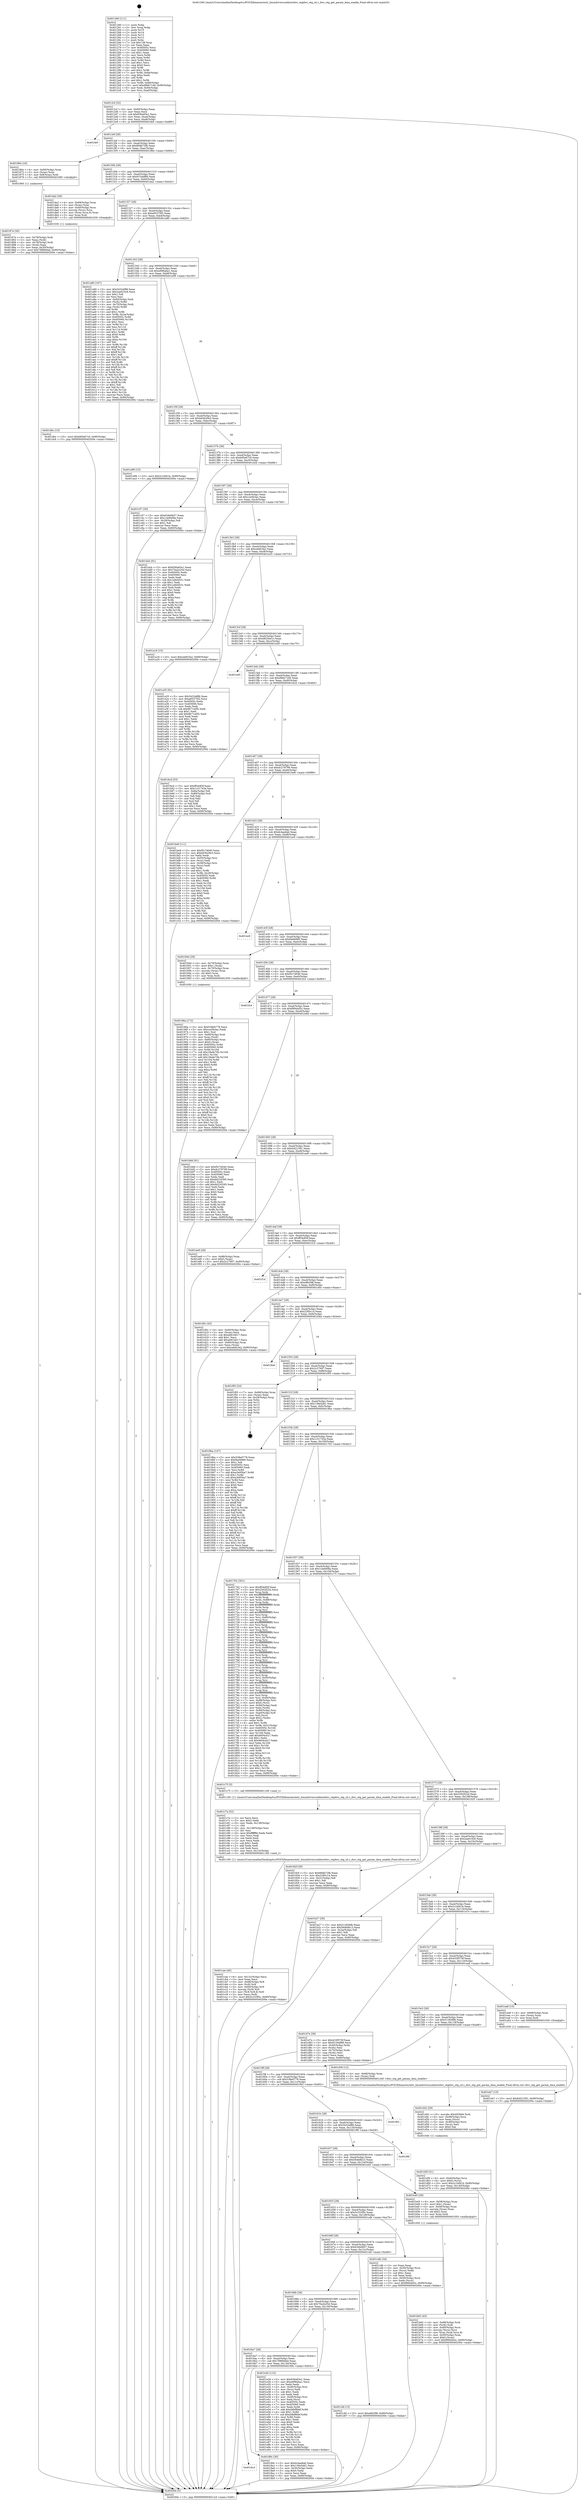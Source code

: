 digraph "0x401260" {
  label = "0x401260 (/mnt/c/Users/mathe/Desktop/tcc/POCII/binaries/extr_linuxdriversusbhostdwc_otgdwc_otg_cil.c_dwc_otg_get_param_dma_enable_Final-ollvm.out::main(0))"
  labelloc = "t"
  node[shape=record]

  Entry [label="",width=0.3,height=0.3,shape=circle,fillcolor=black,style=filled]
  "0x4012cf" [label="{
     0x4012cf [32]\l
     | [instrs]\l
     &nbsp;&nbsp;0x4012cf \<+6\>: mov -0x90(%rbp),%eax\l
     &nbsp;&nbsp;0x4012d5 \<+2\>: mov %eax,%ecx\l
     &nbsp;&nbsp;0x4012d7 \<+6\>: sub $0x836a83e1,%ecx\l
     &nbsp;&nbsp;0x4012dd \<+6\>: mov %eax,-0xa4(%rbp)\l
     &nbsp;&nbsp;0x4012e3 \<+6\>: mov %ecx,-0xa8(%rbp)\l
     &nbsp;&nbsp;0x4012e9 \<+6\>: je 0000000000401fe9 \<main+0xd89\>\l
  }"]
  "0x401fe9" [label="{
     0x401fe9\l
  }", style=dashed]
  "0x4012ef" [label="{
     0x4012ef [28]\l
     | [instrs]\l
     &nbsp;&nbsp;0x4012ef \<+5\>: jmp 00000000004012f4 \<main+0x94\>\l
     &nbsp;&nbsp;0x4012f4 \<+6\>: mov -0xa4(%rbp),%eax\l
     &nbsp;&nbsp;0x4012fa \<+5\>: sub $0x89db72fb,%eax\l
     &nbsp;&nbsp;0x4012ff \<+6\>: mov %eax,-0xac(%rbp)\l
     &nbsp;&nbsp;0x401305 \<+6\>: je 000000000040186e \<main+0x60e\>\l
  }"]
  Exit [label="",width=0.3,height=0.3,shape=circle,fillcolor=black,style=filled,peripheries=2]
  "0x40186e" [label="{
     0x40186e [16]\l
     | [instrs]\l
     &nbsp;&nbsp;0x40186e \<+4\>: mov -0x80(%rbp),%rax\l
     &nbsp;&nbsp;0x401872 \<+3\>: mov (%rax),%rax\l
     &nbsp;&nbsp;0x401875 \<+4\>: mov 0x8(%rax),%rdi\l
     &nbsp;&nbsp;0x401879 \<+5\>: call 0000000000401060 \<atoi@plt\>\l
     | [calls]\l
     &nbsp;&nbsp;0x401060 \{1\} (unknown)\l
  }"]
  "0x40130b" [label="{
     0x40130b [28]\l
     | [instrs]\l
     &nbsp;&nbsp;0x40130b \<+5\>: jmp 0000000000401310 \<main+0xb0\>\l
     &nbsp;&nbsp;0x401310 \<+6\>: mov -0xa4(%rbp),%eax\l
     &nbsp;&nbsp;0x401316 \<+5\>: sub $0x9154df68,%eax\l
     &nbsp;&nbsp;0x40131b \<+6\>: mov %eax,-0xb0(%rbp)\l
     &nbsp;&nbsp;0x401321 \<+6\>: je 0000000000401da2 \<main+0xb42\>\l
  }"]
  "0x401eb7" [label="{
     0x401eb7 [15]\l
     | [instrs]\l
     &nbsp;&nbsp;0x401eb7 \<+10\>: movl $0xfc621591,-0x90(%rbp)\l
     &nbsp;&nbsp;0x401ec1 \<+5\>: jmp 000000000040200e \<main+0xdae\>\l
  }"]
  "0x401da2" [label="{
     0x401da2 [26]\l
     | [instrs]\l
     &nbsp;&nbsp;0x401da2 \<+4\>: mov -0x68(%rbp),%rax\l
     &nbsp;&nbsp;0x401da6 \<+3\>: mov (%rax),%rax\l
     &nbsp;&nbsp;0x401da9 \<+4\>: mov -0x40(%rbp),%rcx\l
     &nbsp;&nbsp;0x401dad \<+3\>: movslq (%rcx),%rcx\l
     &nbsp;&nbsp;0x401db0 \<+4\>: mov (%rax,%rcx,8),%rax\l
     &nbsp;&nbsp;0x401db4 \<+3\>: mov %rax,%rdi\l
     &nbsp;&nbsp;0x401db7 \<+5\>: call 0000000000401030 \<free@plt\>\l
     | [calls]\l
     &nbsp;&nbsp;0x401030 \{1\} (unknown)\l
  }"]
  "0x401327" [label="{
     0x401327 [28]\l
     | [instrs]\l
     &nbsp;&nbsp;0x401327 \<+5\>: jmp 000000000040132c \<main+0xcc\>\l
     &nbsp;&nbsp;0x40132c \<+6\>: mov -0xa4(%rbp),%eax\l
     &nbsp;&nbsp;0x401332 \<+5\>: sub $0xa65375f2,%eax\l
     &nbsp;&nbsp;0x401337 \<+6\>: mov %eax,-0xb4(%rbp)\l
     &nbsp;&nbsp;0x40133d \<+6\>: je 0000000000401a80 \<main+0x820\>\l
  }"]
  "0x401dbc" [label="{
     0x401dbc [15]\l
     | [instrs]\l
     &nbsp;&nbsp;0x401dbc \<+10\>: movl $0xb95e67c0,-0x90(%rbp)\l
     &nbsp;&nbsp;0x401dc6 \<+5\>: jmp 000000000040200e \<main+0xdae\>\l
  }"]
  "0x401a80" [label="{
     0x401a80 [167]\l
     | [instrs]\l
     &nbsp;&nbsp;0x401a80 \<+5\>: mov $0x5432ef88,%eax\l
     &nbsp;&nbsp;0x401a85 \<+5\>: mov $0x2ae610c6,%ecx\l
     &nbsp;&nbsp;0x401a8a \<+2\>: mov $0x1,%dl\l
     &nbsp;&nbsp;0x401a8c \<+2\>: xor %esi,%esi\l
     &nbsp;&nbsp;0x401a8e \<+4\>: mov -0x60(%rbp),%rdi\l
     &nbsp;&nbsp;0x401a92 \<+3\>: mov (%rdi),%r8d\l
     &nbsp;&nbsp;0x401a95 \<+4\>: mov -0x70(%rbp),%rdi\l
     &nbsp;&nbsp;0x401a99 \<+3\>: cmp (%rdi),%r8d\l
     &nbsp;&nbsp;0x401a9c \<+4\>: setl %r9b\l
     &nbsp;&nbsp;0x401aa0 \<+4\>: and $0x1,%r9b\l
     &nbsp;&nbsp;0x401aa4 \<+4\>: mov %r9b,-0x2a(%rbp)\l
     &nbsp;&nbsp;0x401aa8 \<+8\>: mov 0x40505c,%r8d\l
     &nbsp;&nbsp;0x401ab0 \<+8\>: mov 0x405060,%r10d\l
     &nbsp;&nbsp;0x401ab8 \<+3\>: sub $0x1,%esi\l
     &nbsp;&nbsp;0x401abb \<+3\>: mov %r8d,%r11d\l
     &nbsp;&nbsp;0x401abe \<+3\>: add %esi,%r11d\l
     &nbsp;&nbsp;0x401ac1 \<+4\>: imul %r11d,%r8d\l
     &nbsp;&nbsp;0x401ac5 \<+4\>: and $0x1,%r8d\l
     &nbsp;&nbsp;0x401ac9 \<+4\>: cmp $0x0,%r8d\l
     &nbsp;&nbsp;0x401acd \<+4\>: sete %r9b\l
     &nbsp;&nbsp;0x401ad1 \<+4\>: cmp $0xa,%r10d\l
     &nbsp;&nbsp;0x401ad5 \<+3\>: setl %bl\l
     &nbsp;&nbsp;0x401ad8 \<+3\>: mov %r9b,%r14b\l
     &nbsp;&nbsp;0x401adb \<+4\>: xor $0xff,%r14b\l
     &nbsp;&nbsp;0x401adf \<+3\>: mov %bl,%r15b\l
     &nbsp;&nbsp;0x401ae2 \<+4\>: xor $0xff,%r15b\l
     &nbsp;&nbsp;0x401ae6 \<+3\>: xor $0x1,%dl\l
     &nbsp;&nbsp;0x401ae9 \<+3\>: mov %r14b,%r12b\l
     &nbsp;&nbsp;0x401aec \<+4\>: and $0xff,%r12b\l
     &nbsp;&nbsp;0x401af0 \<+3\>: and %dl,%r9b\l
     &nbsp;&nbsp;0x401af3 \<+3\>: mov %r15b,%r13b\l
     &nbsp;&nbsp;0x401af6 \<+4\>: and $0xff,%r13b\l
     &nbsp;&nbsp;0x401afa \<+2\>: and %dl,%bl\l
     &nbsp;&nbsp;0x401afc \<+3\>: or %r9b,%r12b\l
     &nbsp;&nbsp;0x401aff \<+3\>: or %bl,%r13b\l
     &nbsp;&nbsp;0x401b02 \<+3\>: xor %r13b,%r12b\l
     &nbsp;&nbsp;0x401b05 \<+3\>: or %r15b,%r14b\l
     &nbsp;&nbsp;0x401b08 \<+4\>: xor $0xff,%r14b\l
     &nbsp;&nbsp;0x401b0c \<+3\>: or $0x1,%dl\l
     &nbsp;&nbsp;0x401b0f \<+3\>: and %dl,%r14b\l
     &nbsp;&nbsp;0x401b12 \<+3\>: or %r14b,%r12b\l
     &nbsp;&nbsp;0x401b15 \<+4\>: test $0x1,%r12b\l
     &nbsp;&nbsp;0x401b19 \<+3\>: cmovne %ecx,%eax\l
     &nbsp;&nbsp;0x401b1c \<+6\>: mov %eax,-0x90(%rbp)\l
     &nbsp;&nbsp;0x401b22 \<+5\>: jmp 000000000040200e \<main+0xdae\>\l
  }"]
  "0x401343" [label="{
     0x401343 [28]\l
     | [instrs]\l
     &nbsp;&nbsp;0x401343 \<+5\>: jmp 0000000000401348 \<main+0xe8\>\l
     &nbsp;&nbsp;0x401348 \<+6\>: mov -0xa4(%rbp),%eax\l
     &nbsp;&nbsp;0x40134e \<+5\>: sub $0xa996aba1,%eax\l
     &nbsp;&nbsp;0x401353 \<+6\>: mov %eax,-0xb8(%rbp)\l
     &nbsp;&nbsp;0x401359 \<+6\>: je 0000000000401e99 \<main+0xc39\>\l
  }"]
  "0x401d5f" [label="{
     0x401d5f [31]\l
     | [instrs]\l
     &nbsp;&nbsp;0x401d5f \<+4\>: mov -0x40(%rbp),%rcx\l
     &nbsp;&nbsp;0x401d63 \<+6\>: movl $0x0,(%rcx)\l
     &nbsp;&nbsp;0x401d69 \<+10\>: movl $0x2c1bf41b,-0x90(%rbp)\l
     &nbsp;&nbsp;0x401d73 \<+6\>: mov %eax,-0x140(%rbp)\l
     &nbsp;&nbsp;0x401d79 \<+5\>: jmp 000000000040200e \<main+0xdae\>\l
  }"]
  "0x401e99" [label="{
     0x401e99 [15]\l
     | [instrs]\l
     &nbsp;&nbsp;0x401e99 \<+10\>: movl $0x2c1bf41b,-0x90(%rbp)\l
     &nbsp;&nbsp;0x401ea3 \<+5\>: jmp 000000000040200e \<main+0xdae\>\l
  }"]
  "0x40135f" [label="{
     0x40135f [28]\l
     | [instrs]\l
     &nbsp;&nbsp;0x40135f \<+5\>: jmp 0000000000401364 \<main+0x104\>\l
     &nbsp;&nbsp;0x401364 \<+6\>: mov -0xa4(%rbp),%eax\l
     &nbsp;&nbsp;0x40136a \<+5\>: sub $0xb63b29e3,%eax\l
     &nbsp;&nbsp;0x40136f \<+6\>: mov %eax,-0xbc(%rbp)\l
     &nbsp;&nbsp;0x401375 \<+6\>: je 0000000000401c57 \<main+0x9f7\>\l
  }"]
  "0x401d42" [label="{
     0x401d42 [29]\l
     | [instrs]\l
     &nbsp;&nbsp;0x401d42 \<+10\>: movabs $0x4030b6,%rdi\l
     &nbsp;&nbsp;0x401d4c \<+4\>: mov -0x48(%rbp),%rcx\l
     &nbsp;&nbsp;0x401d50 \<+2\>: mov %eax,(%rcx)\l
     &nbsp;&nbsp;0x401d52 \<+4\>: mov -0x48(%rbp),%rcx\l
     &nbsp;&nbsp;0x401d56 \<+2\>: mov (%rcx),%esi\l
     &nbsp;&nbsp;0x401d58 \<+2\>: mov $0x0,%al\l
     &nbsp;&nbsp;0x401d5a \<+5\>: call 0000000000401040 \<printf@plt\>\l
     | [calls]\l
     &nbsp;&nbsp;0x401040 \{1\} (unknown)\l
  }"]
  "0x401c57" [label="{
     0x401c57 [30]\l
     | [instrs]\l
     &nbsp;&nbsp;0x401c57 \<+5\>: mov $0x634b0b57,%eax\l
     &nbsp;&nbsp;0x401c5c \<+5\>: mov $0x1cb9408a,%ecx\l
     &nbsp;&nbsp;0x401c61 \<+3\>: mov -0x29(%rbp),%dl\l
     &nbsp;&nbsp;0x401c64 \<+3\>: test $0x1,%dl\l
     &nbsp;&nbsp;0x401c67 \<+3\>: cmovne %ecx,%eax\l
     &nbsp;&nbsp;0x401c6a \<+6\>: mov %eax,-0x90(%rbp)\l
     &nbsp;&nbsp;0x401c70 \<+5\>: jmp 000000000040200e \<main+0xdae\>\l
  }"]
  "0x40137b" [label="{
     0x40137b [28]\l
     | [instrs]\l
     &nbsp;&nbsp;0x40137b \<+5\>: jmp 0000000000401380 \<main+0x120\>\l
     &nbsp;&nbsp;0x401380 \<+6\>: mov -0xa4(%rbp),%eax\l
     &nbsp;&nbsp;0x401386 \<+5\>: sub $0xb95e67c0,%eax\l
     &nbsp;&nbsp;0x40138b \<+6\>: mov %eax,-0xc0(%rbp)\l
     &nbsp;&nbsp;0x401391 \<+6\>: je 0000000000401dcb \<main+0xb6b\>\l
  }"]
  "0x401cae" [label="{
     0x401cae [45]\l
     | [instrs]\l
     &nbsp;&nbsp;0x401cae \<+6\>: mov -0x13c(%rbp),%ecx\l
     &nbsp;&nbsp;0x401cb4 \<+3\>: imul %eax,%ecx\l
     &nbsp;&nbsp;0x401cb7 \<+4\>: mov -0x68(%rbp),%r8\l
     &nbsp;&nbsp;0x401cbb \<+3\>: mov (%r8),%r8\l
     &nbsp;&nbsp;0x401cbe \<+4\>: mov -0x60(%rbp),%r9\l
     &nbsp;&nbsp;0x401cc2 \<+3\>: movslq (%r9),%r9\l
     &nbsp;&nbsp;0x401cc5 \<+4\>: mov (%r8,%r9,8),%r8\l
     &nbsp;&nbsp;0x401cc9 \<+3\>: mov %ecx,(%r8)\l
     &nbsp;&nbsp;0x401ccc \<+10\>: movl $0x5c333f5c,-0x90(%rbp)\l
     &nbsp;&nbsp;0x401cd6 \<+5\>: jmp 000000000040200e \<main+0xdae\>\l
  }"]
  "0x401dcb" [label="{
     0x401dcb [91]\l
     | [instrs]\l
     &nbsp;&nbsp;0x401dcb \<+5\>: mov $0x836a83e1,%eax\l
     &nbsp;&nbsp;0x401dd0 \<+5\>: mov $0x70a2e25d,%ecx\l
     &nbsp;&nbsp;0x401dd5 \<+7\>: mov 0x40505c,%edx\l
     &nbsp;&nbsp;0x401ddc \<+7\>: mov 0x405060,%esi\l
     &nbsp;&nbsp;0x401de3 \<+2\>: mov %edx,%edi\l
     &nbsp;&nbsp;0x401de5 \<+6\>: sub $0x1a6d4531,%edi\l
     &nbsp;&nbsp;0x401deb \<+3\>: sub $0x1,%edi\l
     &nbsp;&nbsp;0x401dee \<+6\>: add $0x1a6d4531,%edi\l
     &nbsp;&nbsp;0x401df4 \<+3\>: imul %edi,%edx\l
     &nbsp;&nbsp;0x401df7 \<+3\>: and $0x1,%edx\l
     &nbsp;&nbsp;0x401dfa \<+3\>: cmp $0x0,%edx\l
     &nbsp;&nbsp;0x401dfd \<+4\>: sete %r8b\l
     &nbsp;&nbsp;0x401e01 \<+3\>: cmp $0xa,%esi\l
     &nbsp;&nbsp;0x401e04 \<+4\>: setl %r9b\l
     &nbsp;&nbsp;0x401e08 \<+3\>: mov %r8b,%r10b\l
     &nbsp;&nbsp;0x401e0b \<+3\>: and %r9b,%r10b\l
     &nbsp;&nbsp;0x401e0e \<+3\>: xor %r9b,%r8b\l
     &nbsp;&nbsp;0x401e11 \<+3\>: or %r8b,%r10b\l
     &nbsp;&nbsp;0x401e14 \<+4\>: test $0x1,%r10b\l
     &nbsp;&nbsp;0x401e18 \<+3\>: cmovne %ecx,%eax\l
     &nbsp;&nbsp;0x401e1b \<+6\>: mov %eax,-0x90(%rbp)\l
     &nbsp;&nbsp;0x401e21 \<+5\>: jmp 000000000040200e \<main+0xdae\>\l
  }"]
  "0x401397" [label="{
     0x401397 [28]\l
     | [instrs]\l
     &nbsp;&nbsp;0x401397 \<+5\>: jmp 000000000040139c \<main+0x13c\>\l
     &nbsp;&nbsp;0x40139c \<+6\>: mov -0xa4(%rbp),%eax\l
     &nbsp;&nbsp;0x4013a2 \<+5\>: sub $0xcce5b3ac,%eax\l
     &nbsp;&nbsp;0x4013a7 \<+6\>: mov %eax,-0xc4(%rbp)\l
     &nbsp;&nbsp;0x4013ad \<+6\>: je 0000000000401a16 \<main+0x7b6\>\l
  }"]
  "0x401c7a" [label="{
     0x401c7a [52]\l
     | [instrs]\l
     &nbsp;&nbsp;0x401c7a \<+2\>: xor %ecx,%ecx\l
     &nbsp;&nbsp;0x401c7c \<+5\>: mov $0x2,%edx\l
     &nbsp;&nbsp;0x401c81 \<+6\>: mov %edx,-0x138(%rbp)\l
     &nbsp;&nbsp;0x401c87 \<+1\>: cltd\l
     &nbsp;&nbsp;0x401c88 \<+6\>: mov -0x138(%rbp),%esi\l
     &nbsp;&nbsp;0x401c8e \<+2\>: idiv %esi\l
     &nbsp;&nbsp;0x401c90 \<+6\>: imul $0xfffffffe,%edx,%edx\l
     &nbsp;&nbsp;0x401c96 \<+2\>: mov %ecx,%edi\l
     &nbsp;&nbsp;0x401c98 \<+2\>: sub %edx,%edi\l
     &nbsp;&nbsp;0x401c9a \<+2\>: mov %ecx,%edx\l
     &nbsp;&nbsp;0x401c9c \<+3\>: sub $0x1,%edx\l
     &nbsp;&nbsp;0x401c9f \<+2\>: add %edx,%edi\l
     &nbsp;&nbsp;0x401ca1 \<+2\>: sub %edi,%ecx\l
     &nbsp;&nbsp;0x401ca3 \<+6\>: mov %ecx,-0x13c(%rbp)\l
     &nbsp;&nbsp;0x401ca9 \<+5\>: call 0000000000401160 \<next_i\>\l
     | [calls]\l
     &nbsp;&nbsp;0x401160 \{1\} (/mnt/c/Users/mathe/Desktop/tcc/POCII/binaries/extr_linuxdriversusbhostdwc_otgdwc_otg_cil.c_dwc_otg_get_param_dma_enable_Final-ollvm.out::next_i)\l
  }"]
  "0x401a16" [label="{
     0x401a16 [15]\l
     | [instrs]\l
     &nbsp;&nbsp;0x401a16 \<+10\>: movl $0xceb81fa2,-0x90(%rbp)\l
     &nbsp;&nbsp;0x401a20 \<+5\>: jmp 000000000040200e \<main+0xdae\>\l
  }"]
  "0x4013b3" [label="{
     0x4013b3 [28]\l
     | [instrs]\l
     &nbsp;&nbsp;0x4013b3 \<+5\>: jmp 00000000004013b8 \<main+0x158\>\l
     &nbsp;&nbsp;0x4013b8 \<+6\>: mov -0xa4(%rbp),%eax\l
     &nbsp;&nbsp;0x4013be \<+5\>: sub $0xceb81fa2,%eax\l
     &nbsp;&nbsp;0x4013c3 \<+6\>: mov %eax,-0xc8(%rbp)\l
     &nbsp;&nbsp;0x4013c9 \<+6\>: je 0000000000401a25 \<main+0x7c5\>\l
  }"]
  "0x401b62" [label="{
     0x401b62 [43]\l
     | [instrs]\l
     &nbsp;&nbsp;0x401b62 \<+4\>: mov -0x68(%rbp),%rdi\l
     &nbsp;&nbsp;0x401b66 \<+3\>: mov (%rdi),%rdi\l
     &nbsp;&nbsp;0x401b69 \<+4\>: mov -0x60(%rbp),%rcx\l
     &nbsp;&nbsp;0x401b6d \<+3\>: movslq (%rcx),%rcx\l
     &nbsp;&nbsp;0x401b70 \<+4\>: mov %rax,(%rdi,%rcx,8)\l
     &nbsp;&nbsp;0x401b74 \<+4\>: mov -0x50(%rbp),%rax\l
     &nbsp;&nbsp;0x401b78 \<+6\>: movl $0x0,(%rax)\l
     &nbsp;&nbsp;0x401b7e \<+10\>: movl $0xf9944d3c,-0x90(%rbp)\l
     &nbsp;&nbsp;0x401b88 \<+5\>: jmp 000000000040200e \<main+0xdae\>\l
  }"]
  "0x401a25" [label="{
     0x401a25 [91]\l
     | [instrs]\l
     &nbsp;&nbsp;0x401a25 \<+5\>: mov $0x5432ef88,%eax\l
     &nbsp;&nbsp;0x401a2a \<+5\>: mov $0xa65375f2,%ecx\l
     &nbsp;&nbsp;0x401a2f \<+7\>: mov 0x40505c,%edx\l
     &nbsp;&nbsp;0x401a36 \<+7\>: mov 0x405060,%esi\l
     &nbsp;&nbsp;0x401a3d \<+2\>: mov %edx,%edi\l
     &nbsp;&nbsp;0x401a3f \<+6\>: sub $0x8b71e0f2,%edi\l
     &nbsp;&nbsp;0x401a45 \<+3\>: sub $0x1,%edi\l
     &nbsp;&nbsp;0x401a48 \<+6\>: add $0x8b71e0f2,%edi\l
     &nbsp;&nbsp;0x401a4e \<+3\>: imul %edi,%edx\l
     &nbsp;&nbsp;0x401a51 \<+3\>: and $0x1,%edx\l
     &nbsp;&nbsp;0x401a54 \<+3\>: cmp $0x0,%edx\l
     &nbsp;&nbsp;0x401a57 \<+4\>: sete %r8b\l
     &nbsp;&nbsp;0x401a5b \<+3\>: cmp $0xa,%esi\l
     &nbsp;&nbsp;0x401a5e \<+4\>: setl %r9b\l
     &nbsp;&nbsp;0x401a62 \<+3\>: mov %r8b,%r10b\l
     &nbsp;&nbsp;0x401a65 \<+3\>: and %r9b,%r10b\l
     &nbsp;&nbsp;0x401a68 \<+3\>: xor %r9b,%r8b\l
     &nbsp;&nbsp;0x401a6b \<+3\>: or %r8b,%r10b\l
     &nbsp;&nbsp;0x401a6e \<+4\>: test $0x1,%r10b\l
     &nbsp;&nbsp;0x401a72 \<+3\>: cmovne %ecx,%eax\l
     &nbsp;&nbsp;0x401a75 \<+6\>: mov %eax,-0x90(%rbp)\l
     &nbsp;&nbsp;0x401a7b \<+5\>: jmp 000000000040200e \<main+0xdae\>\l
  }"]
  "0x4013cf" [label="{
     0x4013cf [28]\l
     | [instrs]\l
     &nbsp;&nbsp;0x4013cf \<+5\>: jmp 00000000004013d4 \<main+0x174\>\l
     &nbsp;&nbsp;0x4013d4 \<+6\>: mov -0xa4(%rbp),%eax\l
     &nbsp;&nbsp;0x4013da \<+5\>: sub $0xd825be1c,%eax\l
     &nbsp;&nbsp;0x4013df \<+6\>: mov %eax,-0xcc(%rbp)\l
     &nbsp;&nbsp;0x4013e5 \<+6\>: je 0000000000401ed5 \<main+0xc75\>\l
  }"]
  "0x40196a" [label="{
     0x40196a [172]\l
     | [instrs]\l
     &nbsp;&nbsp;0x40196a \<+5\>: mov $0x538e0778,%ecx\l
     &nbsp;&nbsp;0x40196f \<+5\>: mov $0xcce5b3ac,%edx\l
     &nbsp;&nbsp;0x401974 \<+3\>: mov $0x1,%sil\l
     &nbsp;&nbsp;0x401977 \<+4\>: mov -0x68(%rbp),%rdi\l
     &nbsp;&nbsp;0x40197b \<+3\>: mov %rax,(%rdi)\l
     &nbsp;&nbsp;0x40197e \<+4\>: mov -0x60(%rbp),%rax\l
     &nbsp;&nbsp;0x401982 \<+6\>: movl $0x0,(%rax)\l
     &nbsp;&nbsp;0x401988 \<+8\>: mov 0x40505c,%r8d\l
     &nbsp;&nbsp;0x401990 \<+8\>: mov 0x405060,%r9d\l
     &nbsp;&nbsp;0x401998 \<+3\>: mov %r8d,%r10d\l
     &nbsp;&nbsp;0x40199b \<+7\>: sub $0x19ede70b,%r10d\l
     &nbsp;&nbsp;0x4019a2 \<+4\>: sub $0x1,%r10d\l
     &nbsp;&nbsp;0x4019a6 \<+7\>: add $0x19ede70b,%r10d\l
     &nbsp;&nbsp;0x4019ad \<+4\>: imul %r10d,%r8d\l
     &nbsp;&nbsp;0x4019b1 \<+4\>: and $0x1,%r8d\l
     &nbsp;&nbsp;0x4019b5 \<+4\>: cmp $0x0,%r8d\l
     &nbsp;&nbsp;0x4019b9 \<+4\>: sete %r11b\l
     &nbsp;&nbsp;0x4019bd \<+4\>: cmp $0xa,%r9d\l
     &nbsp;&nbsp;0x4019c1 \<+3\>: setl %bl\l
     &nbsp;&nbsp;0x4019c4 \<+3\>: mov %r11b,%r14b\l
     &nbsp;&nbsp;0x4019c7 \<+4\>: xor $0xff,%r14b\l
     &nbsp;&nbsp;0x4019cb \<+3\>: mov %bl,%r15b\l
     &nbsp;&nbsp;0x4019ce \<+4\>: xor $0xff,%r15b\l
     &nbsp;&nbsp;0x4019d2 \<+4\>: xor $0x0,%sil\l
     &nbsp;&nbsp;0x4019d6 \<+3\>: mov %r14b,%r12b\l
     &nbsp;&nbsp;0x4019d9 \<+4\>: and $0x0,%r12b\l
     &nbsp;&nbsp;0x4019dd \<+3\>: and %sil,%r11b\l
     &nbsp;&nbsp;0x4019e0 \<+3\>: mov %r15b,%r13b\l
     &nbsp;&nbsp;0x4019e3 \<+4\>: and $0x0,%r13b\l
     &nbsp;&nbsp;0x4019e7 \<+3\>: and %sil,%bl\l
     &nbsp;&nbsp;0x4019ea \<+3\>: or %r11b,%r12b\l
     &nbsp;&nbsp;0x4019ed \<+3\>: or %bl,%r13b\l
     &nbsp;&nbsp;0x4019f0 \<+3\>: xor %r13b,%r12b\l
     &nbsp;&nbsp;0x4019f3 \<+3\>: or %r15b,%r14b\l
     &nbsp;&nbsp;0x4019f6 \<+4\>: xor $0xff,%r14b\l
     &nbsp;&nbsp;0x4019fa \<+4\>: or $0x0,%sil\l
     &nbsp;&nbsp;0x4019fe \<+3\>: and %sil,%r14b\l
     &nbsp;&nbsp;0x401a01 \<+3\>: or %r14b,%r12b\l
     &nbsp;&nbsp;0x401a04 \<+4\>: test $0x1,%r12b\l
     &nbsp;&nbsp;0x401a08 \<+3\>: cmovne %edx,%ecx\l
     &nbsp;&nbsp;0x401a0b \<+6\>: mov %ecx,-0x90(%rbp)\l
     &nbsp;&nbsp;0x401a11 \<+5\>: jmp 000000000040200e \<main+0xdae\>\l
  }"]
  "0x401ed5" [label="{
     0x401ed5\l
  }", style=dashed]
  "0x4013eb" [label="{
     0x4013eb [28]\l
     | [instrs]\l
     &nbsp;&nbsp;0x4013eb \<+5\>: jmp 00000000004013f0 \<main+0x190\>\l
     &nbsp;&nbsp;0x4013f0 \<+6\>: mov -0xa4(%rbp),%eax\l
     &nbsp;&nbsp;0x4013f6 \<+5\>: sub $0xd9bb71d0,%eax\l
     &nbsp;&nbsp;0x4013fb \<+6\>: mov %eax,-0xd0(%rbp)\l
     &nbsp;&nbsp;0x401401 \<+6\>: je 00000000004016cd \<main+0x46d\>\l
  }"]
  "0x4016c3" [label="{
     0x4016c3\l
  }", style=dashed]
  "0x4016cd" [label="{
     0x4016cd [53]\l
     | [instrs]\l
     &nbsp;&nbsp;0x4016cd \<+5\>: mov $0xff34df3f,%eax\l
     &nbsp;&nbsp;0x4016d2 \<+5\>: mov $0x1c31743a,%ecx\l
     &nbsp;&nbsp;0x4016d7 \<+6\>: mov -0x8a(%rbp),%dl\l
     &nbsp;&nbsp;0x4016dd \<+7\>: mov -0x89(%rbp),%sil\l
     &nbsp;&nbsp;0x4016e4 \<+3\>: mov %dl,%dil\l
     &nbsp;&nbsp;0x4016e7 \<+3\>: and %sil,%dil\l
     &nbsp;&nbsp;0x4016ea \<+3\>: xor %sil,%dl\l
     &nbsp;&nbsp;0x4016ed \<+3\>: or %dl,%dil\l
     &nbsp;&nbsp;0x4016f0 \<+4\>: test $0x1,%dil\l
     &nbsp;&nbsp;0x4016f4 \<+3\>: cmovne %ecx,%eax\l
     &nbsp;&nbsp;0x4016f7 \<+6\>: mov %eax,-0x90(%rbp)\l
     &nbsp;&nbsp;0x4016fd \<+5\>: jmp 000000000040200e \<main+0xdae\>\l
  }"]
  "0x401407" [label="{
     0x401407 [28]\l
     | [instrs]\l
     &nbsp;&nbsp;0x401407 \<+5\>: jmp 000000000040140c \<main+0x1ac\>\l
     &nbsp;&nbsp;0x40140c \<+6\>: mov -0xa4(%rbp),%eax\l
     &nbsp;&nbsp;0x401412 \<+5\>: sub $0xdc278799,%eax\l
     &nbsp;&nbsp;0x401417 \<+6\>: mov %eax,-0xd4(%rbp)\l
     &nbsp;&nbsp;0x40141d \<+6\>: je 0000000000401be8 \<main+0x988\>\l
  }"]
  "0x40200e" [label="{
     0x40200e [5]\l
     | [instrs]\l
     &nbsp;&nbsp;0x40200e \<+5\>: jmp 00000000004012cf \<main+0x6f\>\l
  }"]
  "0x401260" [label="{
     0x401260 [111]\l
     | [instrs]\l
     &nbsp;&nbsp;0x401260 \<+1\>: push %rbp\l
     &nbsp;&nbsp;0x401261 \<+3\>: mov %rsp,%rbp\l
     &nbsp;&nbsp;0x401264 \<+2\>: push %r15\l
     &nbsp;&nbsp;0x401266 \<+2\>: push %r14\l
     &nbsp;&nbsp;0x401268 \<+2\>: push %r13\l
     &nbsp;&nbsp;0x40126a \<+2\>: push %r12\l
     &nbsp;&nbsp;0x40126c \<+1\>: push %rbx\l
     &nbsp;&nbsp;0x40126d \<+7\>: sub $0x138,%rsp\l
     &nbsp;&nbsp;0x401274 \<+2\>: xor %eax,%eax\l
     &nbsp;&nbsp;0x401276 \<+7\>: mov 0x40505c,%ecx\l
     &nbsp;&nbsp;0x40127d \<+7\>: mov 0x405060,%edx\l
     &nbsp;&nbsp;0x401284 \<+3\>: sub $0x1,%eax\l
     &nbsp;&nbsp;0x401287 \<+3\>: mov %ecx,%r8d\l
     &nbsp;&nbsp;0x40128a \<+3\>: add %eax,%r8d\l
     &nbsp;&nbsp;0x40128d \<+4\>: imul %r8d,%ecx\l
     &nbsp;&nbsp;0x401291 \<+3\>: and $0x1,%ecx\l
     &nbsp;&nbsp;0x401294 \<+3\>: cmp $0x0,%ecx\l
     &nbsp;&nbsp;0x401297 \<+4\>: sete %r9b\l
     &nbsp;&nbsp;0x40129b \<+4\>: and $0x1,%r9b\l
     &nbsp;&nbsp;0x40129f \<+7\>: mov %r9b,-0x8a(%rbp)\l
     &nbsp;&nbsp;0x4012a6 \<+3\>: cmp $0xa,%edx\l
     &nbsp;&nbsp;0x4012a9 \<+4\>: setl %r9b\l
     &nbsp;&nbsp;0x4012ad \<+4\>: and $0x1,%r9b\l
     &nbsp;&nbsp;0x4012b1 \<+7\>: mov %r9b,-0x89(%rbp)\l
     &nbsp;&nbsp;0x4012b8 \<+10\>: movl $0xd9bb71d0,-0x90(%rbp)\l
     &nbsp;&nbsp;0x4012c2 \<+6\>: mov %edi,-0x94(%rbp)\l
     &nbsp;&nbsp;0x4012c8 \<+7\>: mov %rsi,-0xa0(%rbp)\l
  }"]
  "0x40189c" [label="{
     0x40189c [30]\l
     | [instrs]\l
     &nbsp;&nbsp;0x40189c \<+5\>: mov $0xdc4aa6ab,%eax\l
     &nbsp;&nbsp;0x4018a1 \<+5\>: mov $0x139a5dd1,%ecx\l
     &nbsp;&nbsp;0x4018a6 \<+3\>: mov -0x30(%rbp),%edx\l
     &nbsp;&nbsp;0x4018a9 \<+3\>: cmp $0x0,%edx\l
     &nbsp;&nbsp;0x4018ac \<+3\>: cmove %ecx,%eax\l
     &nbsp;&nbsp;0x4018af \<+6\>: mov %eax,-0x90(%rbp)\l
     &nbsp;&nbsp;0x4018b5 \<+5\>: jmp 000000000040200e \<main+0xdae\>\l
  }"]
  "0x401be8" [label="{
     0x401be8 [111]\l
     | [instrs]\l
     &nbsp;&nbsp;0x401be8 \<+5\>: mov $0xf5c7d040,%eax\l
     &nbsp;&nbsp;0x401bed \<+5\>: mov $0xb63b29e3,%ecx\l
     &nbsp;&nbsp;0x401bf2 \<+2\>: xor %edx,%edx\l
     &nbsp;&nbsp;0x401bf4 \<+4\>: mov -0x50(%rbp),%rsi\l
     &nbsp;&nbsp;0x401bf8 \<+2\>: mov (%rsi),%edi\l
     &nbsp;&nbsp;0x401bfa \<+4\>: mov -0x58(%rbp),%rsi\l
     &nbsp;&nbsp;0x401bfe \<+2\>: cmp (%rsi),%edi\l
     &nbsp;&nbsp;0x401c00 \<+4\>: setl %r8b\l
     &nbsp;&nbsp;0x401c04 \<+4\>: and $0x1,%r8b\l
     &nbsp;&nbsp;0x401c08 \<+4\>: mov %r8b,-0x29(%rbp)\l
     &nbsp;&nbsp;0x401c0c \<+7\>: mov 0x40505c,%edi\l
     &nbsp;&nbsp;0x401c13 \<+8\>: mov 0x405060,%r9d\l
     &nbsp;&nbsp;0x401c1b \<+3\>: sub $0x1,%edx\l
     &nbsp;&nbsp;0x401c1e \<+3\>: mov %edi,%r10d\l
     &nbsp;&nbsp;0x401c21 \<+3\>: add %edx,%r10d\l
     &nbsp;&nbsp;0x401c24 \<+4\>: imul %r10d,%edi\l
     &nbsp;&nbsp;0x401c28 \<+3\>: and $0x1,%edi\l
     &nbsp;&nbsp;0x401c2b \<+3\>: cmp $0x0,%edi\l
     &nbsp;&nbsp;0x401c2e \<+4\>: sete %r8b\l
     &nbsp;&nbsp;0x401c32 \<+4\>: cmp $0xa,%r9d\l
     &nbsp;&nbsp;0x401c36 \<+4\>: setl %r11b\l
     &nbsp;&nbsp;0x401c3a \<+3\>: mov %r8b,%bl\l
     &nbsp;&nbsp;0x401c3d \<+3\>: and %r11b,%bl\l
     &nbsp;&nbsp;0x401c40 \<+3\>: xor %r11b,%r8b\l
     &nbsp;&nbsp;0x401c43 \<+3\>: or %r8b,%bl\l
     &nbsp;&nbsp;0x401c46 \<+3\>: test $0x1,%bl\l
     &nbsp;&nbsp;0x401c49 \<+3\>: cmovne %ecx,%eax\l
     &nbsp;&nbsp;0x401c4c \<+6\>: mov %eax,-0x90(%rbp)\l
     &nbsp;&nbsp;0x401c52 \<+5\>: jmp 000000000040200e \<main+0xdae\>\l
  }"]
  "0x401423" [label="{
     0x401423 [28]\l
     | [instrs]\l
     &nbsp;&nbsp;0x401423 \<+5\>: jmp 0000000000401428 \<main+0x1c8\>\l
     &nbsp;&nbsp;0x401428 \<+6\>: mov -0xa4(%rbp),%eax\l
     &nbsp;&nbsp;0x40142e \<+5\>: sub $0xdc4aa6ab,%eax\l
     &nbsp;&nbsp;0x401433 \<+6\>: mov %eax,-0xd8(%rbp)\l
     &nbsp;&nbsp;0x401439 \<+6\>: je 0000000000401ec6 \<main+0xc66\>\l
  }"]
  "0x4016a7" [label="{
     0x4016a7 [28]\l
     | [instrs]\l
     &nbsp;&nbsp;0x4016a7 \<+5\>: jmp 00000000004016ac \<main+0x44c\>\l
     &nbsp;&nbsp;0x4016ac \<+6\>: mov -0xa4(%rbp),%eax\l
     &nbsp;&nbsp;0x4016b2 \<+5\>: sub $0x7986b9ad,%eax\l
     &nbsp;&nbsp;0x4016b7 \<+6\>: mov %eax,-0x134(%rbp)\l
     &nbsp;&nbsp;0x4016bd \<+6\>: je 000000000040189c \<main+0x63c\>\l
  }"]
  "0x401ec6" [label="{
     0x401ec6\l
  }", style=dashed]
  "0x40143f" [label="{
     0x40143f [28]\l
     | [instrs]\l
     &nbsp;&nbsp;0x40143f \<+5\>: jmp 0000000000401444 \<main+0x1e4\>\l
     &nbsp;&nbsp;0x401444 \<+6\>: mov -0xa4(%rbp),%eax\l
     &nbsp;&nbsp;0x40144a \<+5\>: sub $0xf4ef4990,%eax\l
     &nbsp;&nbsp;0x40144f \<+6\>: mov %eax,-0xdc(%rbp)\l
     &nbsp;&nbsp;0x401455 \<+6\>: je 000000000040194d \<main+0x6ed\>\l
  }"]
  "0x401e26" [label="{
     0x401e26 [115]\l
     | [instrs]\l
     &nbsp;&nbsp;0x401e26 \<+5\>: mov $0x836a83e1,%eax\l
     &nbsp;&nbsp;0x401e2b \<+5\>: mov $0xa996aba1,%ecx\l
     &nbsp;&nbsp;0x401e30 \<+2\>: xor %edx,%edx\l
     &nbsp;&nbsp;0x401e32 \<+4\>: mov -0x40(%rbp),%rsi\l
     &nbsp;&nbsp;0x401e36 \<+2\>: mov (%rsi),%edi\l
     &nbsp;&nbsp;0x401e38 \<+3\>: sub $0x1,%edx\l
     &nbsp;&nbsp;0x401e3b \<+2\>: sub %edx,%edi\l
     &nbsp;&nbsp;0x401e3d \<+4\>: mov -0x40(%rbp),%rsi\l
     &nbsp;&nbsp;0x401e41 \<+2\>: mov %edi,(%rsi)\l
     &nbsp;&nbsp;0x401e43 \<+7\>: mov 0x40505c,%edx\l
     &nbsp;&nbsp;0x401e4a \<+7\>: mov 0x405060,%edi\l
     &nbsp;&nbsp;0x401e51 \<+3\>: mov %edx,%r8d\l
     &nbsp;&nbsp;0x401e54 \<+7\>: add $0xd4bf8bbf,%r8d\l
     &nbsp;&nbsp;0x401e5b \<+4\>: sub $0x1,%r8d\l
     &nbsp;&nbsp;0x401e5f \<+7\>: sub $0xd4bf8bbf,%r8d\l
     &nbsp;&nbsp;0x401e66 \<+4\>: imul %r8d,%edx\l
     &nbsp;&nbsp;0x401e6a \<+3\>: and $0x1,%edx\l
     &nbsp;&nbsp;0x401e6d \<+3\>: cmp $0x0,%edx\l
     &nbsp;&nbsp;0x401e70 \<+4\>: sete %r9b\l
     &nbsp;&nbsp;0x401e74 \<+3\>: cmp $0xa,%edi\l
     &nbsp;&nbsp;0x401e77 \<+4\>: setl %r10b\l
     &nbsp;&nbsp;0x401e7b \<+3\>: mov %r9b,%r11b\l
     &nbsp;&nbsp;0x401e7e \<+3\>: and %r10b,%r11b\l
     &nbsp;&nbsp;0x401e81 \<+3\>: xor %r10b,%r9b\l
     &nbsp;&nbsp;0x401e84 \<+3\>: or %r9b,%r11b\l
     &nbsp;&nbsp;0x401e87 \<+4\>: test $0x1,%r11b\l
     &nbsp;&nbsp;0x401e8b \<+3\>: cmovne %ecx,%eax\l
     &nbsp;&nbsp;0x401e8e \<+6\>: mov %eax,-0x90(%rbp)\l
     &nbsp;&nbsp;0x401e94 \<+5\>: jmp 000000000040200e \<main+0xdae\>\l
  }"]
  "0x40194d" [label="{
     0x40194d [29]\l
     | [instrs]\l
     &nbsp;&nbsp;0x40194d \<+4\>: mov -0x70(%rbp),%rax\l
     &nbsp;&nbsp;0x401951 \<+6\>: movl $0x1,(%rax)\l
     &nbsp;&nbsp;0x401957 \<+4\>: mov -0x70(%rbp),%rax\l
     &nbsp;&nbsp;0x40195b \<+3\>: movslq (%rax),%rax\l
     &nbsp;&nbsp;0x40195e \<+4\>: shl $0x3,%rax\l
     &nbsp;&nbsp;0x401962 \<+3\>: mov %rax,%rdi\l
     &nbsp;&nbsp;0x401965 \<+5\>: call 0000000000401050 \<malloc@plt\>\l
     | [calls]\l
     &nbsp;&nbsp;0x401050 \{1\} (unknown)\l
  }"]
  "0x40145b" [label="{
     0x40145b [28]\l
     | [instrs]\l
     &nbsp;&nbsp;0x40145b \<+5\>: jmp 0000000000401460 \<main+0x200\>\l
     &nbsp;&nbsp;0x401460 \<+6\>: mov -0xa4(%rbp),%eax\l
     &nbsp;&nbsp;0x401466 \<+5\>: sub $0xf5c7d040,%eax\l
     &nbsp;&nbsp;0x40146b \<+6\>: mov %eax,-0xe0(%rbp)\l
     &nbsp;&nbsp;0x401471 \<+6\>: je 0000000000401fc4 \<main+0xd64\>\l
  }"]
  "0x40168b" [label="{
     0x40168b [28]\l
     | [instrs]\l
     &nbsp;&nbsp;0x40168b \<+5\>: jmp 0000000000401690 \<main+0x430\>\l
     &nbsp;&nbsp;0x401690 \<+6\>: mov -0xa4(%rbp),%eax\l
     &nbsp;&nbsp;0x401696 \<+5\>: sub $0x70a2e25d,%eax\l
     &nbsp;&nbsp;0x40169b \<+6\>: mov %eax,-0x130(%rbp)\l
     &nbsp;&nbsp;0x4016a1 \<+6\>: je 0000000000401e26 \<main+0xbc6\>\l
  }"]
  "0x401fc4" [label="{
     0x401fc4\l
  }", style=dashed]
  "0x401477" [label="{
     0x401477 [28]\l
     | [instrs]\l
     &nbsp;&nbsp;0x401477 \<+5\>: jmp 000000000040147c \<main+0x21c\>\l
     &nbsp;&nbsp;0x40147c \<+6\>: mov -0xa4(%rbp),%eax\l
     &nbsp;&nbsp;0x401482 \<+5\>: sub $0xf9944d3c,%eax\l
     &nbsp;&nbsp;0x401487 \<+6\>: mov %eax,-0xe4(%rbp)\l
     &nbsp;&nbsp;0x40148d \<+6\>: je 0000000000401b8d \<main+0x92d\>\l
  }"]
  "0x401cfd" [label="{
     0x401cfd [15]\l
     | [instrs]\l
     &nbsp;&nbsp;0x401cfd \<+10\>: movl $0xe8b398,-0x90(%rbp)\l
     &nbsp;&nbsp;0x401d07 \<+5\>: jmp 000000000040200e \<main+0xdae\>\l
  }"]
  "0x401b8d" [label="{
     0x401b8d [91]\l
     | [instrs]\l
     &nbsp;&nbsp;0x401b8d \<+5\>: mov $0xf5c7d040,%eax\l
     &nbsp;&nbsp;0x401b92 \<+5\>: mov $0xdc278799,%ecx\l
     &nbsp;&nbsp;0x401b97 \<+7\>: mov 0x40505c,%edx\l
     &nbsp;&nbsp;0x401b9e \<+7\>: mov 0x405060,%esi\l
     &nbsp;&nbsp;0x401ba5 \<+2\>: mov %edx,%edi\l
     &nbsp;&nbsp;0x401ba7 \<+6\>: sub $0x6d220395,%edi\l
     &nbsp;&nbsp;0x401bad \<+3\>: sub $0x1,%edi\l
     &nbsp;&nbsp;0x401bb0 \<+6\>: add $0x6d220395,%edi\l
     &nbsp;&nbsp;0x401bb6 \<+3\>: imul %edi,%edx\l
     &nbsp;&nbsp;0x401bb9 \<+3\>: and $0x1,%edx\l
     &nbsp;&nbsp;0x401bbc \<+3\>: cmp $0x0,%edx\l
     &nbsp;&nbsp;0x401bbf \<+4\>: sete %r8b\l
     &nbsp;&nbsp;0x401bc3 \<+3\>: cmp $0xa,%esi\l
     &nbsp;&nbsp;0x401bc6 \<+4\>: setl %r9b\l
     &nbsp;&nbsp;0x401bca \<+3\>: mov %r8b,%r10b\l
     &nbsp;&nbsp;0x401bcd \<+3\>: and %r9b,%r10b\l
     &nbsp;&nbsp;0x401bd0 \<+3\>: xor %r9b,%r8b\l
     &nbsp;&nbsp;0x401bd3 \<+3\>: or %r8b,%r10b\l
     &nbsp;&nbsp;0x401bd6 \<+4\>: test $0x1,%r10b\l
     &nbsp;&nbsp;0x401bda \<+3\>: cmovne %ecx,%eax\l
     &nbsp;&nbsp;0x401bdd \<+6\>: mov %eax,-0x90(%rbp)\l
     &nbsp;&nbsp;0x401be3 \<+5\>: jmp 000000000040200e \<main+0xdae\>\l
  }"]
  "0x401493" [label="{
     0x401493 [28]\l
     | [instrs]\l
     &nbsp;&nbsp;0x401493 \<+5\>: jmp 0000000000401498 \<main+0x238\>\l
     &nbsp;&nbsp;0x401498 \<+6\>: mov -0xa4(%rbp),%eax\l
     &nbsp;&nbsp;0x40149e \<+5\>: sub $0xfc621591,%eax\l
     &nbsp;&nbsp;0x4014a3 \<+6\>: mov %eax,-0xe8(%rbp)\l
     &nbsp;&nbsp;0x4014a9 \<+6\>: je 0000000000401ee9 \<main+0xc89\>\l
  }"]
  "0x40166f" [label="{
     0x40166f [28]\l
     | [instrs]\l
     &nbsp;&nbsp;0x40166f \<+5\>: jmp 0000000000401674 \<main+0x414\>\l
     &nbsp;&nbsp;0x401674 \<+6\>: mov -0xa4(%rbp),%eax\l
     &nbsp;&nbsp;0x40167a \<+5\>: sub $0x634b0b57,%eax\l
     &nbsp;&nbsp;0x40167f \<+6\>: mov %eax,-0x12c(%rbp)\l
     &nbsp;&nbsp;0x401685 \<+6\>: je 0000000000401cfd \<main+0xa9d\>\l
  }"]
  "0x401ee9" [label="{
     0x401ee9 [28]\l
     | [instrs]\l
     &nbsp;&nbsp;0x401ee9 \<+7\>: mov -0x88(%rbp),%rax\l
     &nbsp;&nbsp;0x401ef0 \<+6\>: movl $0x0,(%rax)\l
     &nbsp;&nbsp;0x401ef6 \<+10\>: movl $0x2c27697,-0x90(%rbp)\l
     &nbsp;&nbsp;0x401f00 \<+5\>: jmp 000000000040200e \<main+0xdae\>\l
  }"]
  "0x4014af" [label="{
     0x4014af [28]\l
     | [instrs]\l
     &nbsp;&nbsp;0x4014af \<+5\>: jmp 00000000004014b4 \<main+0x254\>\l
     &nbsp;&nbsp;0x4014b4 \<+6\>: mov -0xa4(%rbp),%eax\l
     &nbsp;&nbsp;0x4014ba \<+5\>: sub $0xff34df3f,%eax\l
     &nbsp;&nbsp;0x4014bf \<+6\>: mov %eax,-0xec(%rbp)\l
     &nbsp;&nbsp;0x4014c5 \<+6\>: je 0000000000401f1d \<main+0xcbd\>\l
  }"]
  "0x401cdb" [label="{
     0x401cdb [34]\l
     | [instrs]\l
     &nbsp;&nbsp;0x401cdb \<+2\>: xor %eax,%eax\l
     &nbsp;&nbsp;0x401cdd \<+4\>: mov -0x50(%rbp),%rcx\l
     &nbsp;&nbsp;0x401ce1 \<+2\>: mov (%rcx),%edx\l
     &nbsp;&nbsp;0x401ce3 \<+3\>: sub $0x1,%eax\l
     &nbsp;&nbsp;0x401ce6 \<+2\>: sub %eax,%edx\l
     &nbsp;&nbsp;0x401ce8 \<+4\>: mov -0x50(%rbp),%rcx\l
     &nbsp;&nbsp;0x401cec \<+2\>: mov %edx,(%rcx)\l
     &nbsp;&nbsp;0x401cee \<+10\>: movl $0xf9944d3c,-0x90(%rbp)\l
     &nbsp;&nbsp;0x401cf8 \<+5\>: jmp 000000000040200e \<main+0xdae\>\l
  }"]
  "0x401f1d" [label="{
     0x401f1d\l
  }", style=dashed]
  "0x4014cb" [label="{
     0x4014cb [28]\l
     | [instrs]\l
     &nbsp;&nbsp;0x4014cb \<+5\>: jmp 00000000004014d0 \<main+0x270\>\l
     &nbsp;&nbsp;0x4014d0 \<+6\>: mov -0xa4(%rbp),%eax\l
     &nbsp;&nbsp;0x4014d6 \<+5\>: sub $0xe8b398,%eax\l
     &nbsp;&nbsp;0x4014db \<+6\>: mov %eax,-0xf0(%rbp)\l
     &nbsp;&nbsp;0x4014e1 \<+6\>: je 0000000000401d0c \<main+0xaac\>\l
  }"]
  "0x401653" [label="{
     0x401653 [28]\l
     | [instrs]\l
     &nbsp;&nbsp;0x401653 \<+5\>: jmp 0000000000401658 \<main+0x3f8\>\l
     &nbsp;&nbsp;0x401658 \<+6\>: mov -0xa4(%rbp),%eax\l
     &nbsp;&nbsp;0x40165e \<+5\>: sub $0x5c333f5c,%eax\l
     &nbsp;&nbsp;0x401663 \<+6\>: mov %eax,-0x128(%rbp)\l
     &nbsp;&nbsp;0x401669 \<+6\>: je 0000000000401cdb \<main+0xa7b\>\l
  }"]
  "0x401d0c" [label="{
     0x401d0c [42]\l
     | [instrs]\l
     &nbsp;&nbsp;0x401d0c \<+4\>: mov -0x60(%rbp),%rax\l
     &nbsp;&nbsp;0x401d10 \<+2\>: mov (%rax),%ecx\l
     &nbsp;&nbsp;0x401d12 \<+6\>: sub $0xa061b617,%ecx\l
     &nbsp;&nbsp;0x401d18 \<+3\>: add $0x1,%ecx\l
     &nbsp;&nbsp;0x401d1b \<+6\>: add $0xa061b617,%ecx\l
     &nbsp;&nbsp;0x401d21 \<+4\>: mov -0x60(%rbp),%rax\l
     &nbsp;&nbsp;0x401d25 \<+2\>: mov %ecx,(%rax)\l
     &nbsp;&nbsp;0x401d27 \<+10\>: movl $0xceb81fa2,-0x90(%rbp)\l
     &nbsp;&nbsp;0x401d31 \<+5\>: jmp 000000000040200e \<main+0xdae\>\l
  }"]
  "0x4014e7" [label="{
     0x4014e7 [28]\l
     | [instrs]\l
     &nbsp;&nbsp;0x4014e7 \<+5\>: jmp 00000000004014ec \<main+0x28c\>\l
     &nbsp;&nbsp;0x4014ec \<+6\>: mov -0xa4(%rbp),%eax\l
     &nbsp;&nbsp;0x4014f2 \<+5\>: sub $0x2285c14,%eax\l
     &nbsp;&nbsp;0x4014f7 \<+6\>: mov %eax,-0xf4(%rbp)\l
     &nbsp;&nbsp;0x4014fd \<+6\>: je 000000000040184d \<main+0x5ed\>\l
  }"]
  "0x401b45" [label="{
     0x401b45 [29]\l
     | [instrs]\l
     &nbsp;&nbsp;0x401b45 \<+4\>: mov -0x58(%rbp),%rax\l
     &nbsp;&nbsp;0x401b49 \<+6\>: movl $0x1,(%rax)\l
     &nbsp;&nbsp;0x401b4f \<+4\>: mov -0x58(%rbp),%rax\l
     &nbsp;&nbsp;0x401b53 \<+3\>: movslq (%rax),%rax\l
     &nbsp;&nbsp;0x401b56 \<+4\>: shl $0x2,%rax\l
     &nbsp;&nbsp;0x401b5a \<+3\>: mov %rax,%rdi\l
     &nbsp;&nbsp;0x401b5d \<+5\>: call 0000000000401050 \<malloc@plt\>\l
     | [calls]\l
     &nbsp;&nbsp;0x401050 \{1\} (unknown)\l
  }"]
  "0x40184d" [label="{
     0x40184d\l
  }", style=dashed]
  "0x401503" [label="{
     0x401503 [28]\l
     | [instrs]\l
     &nbsp;&nbsp;0x401503 \<+5\>: jmp 0000000000401508 \<main+0x2a8\>\l
     &nbsp;&nbsp;0x401508 \<+6\>: mov -0xa4(%rbp),%eax\l
     &nbsp;&nbsp;0x40150e \<+5\>: sub $0x2c27697,%eax\l
     &nbsp;&nbsp;0x401513 \<+6\>: mov %eax,-0xf8(%rbp)\l
     &nbsp;&nbsp;0x401519 \<+6\>: je 0000000000401f05 \<main+0xca5\>\l
  }"]
  "0x401637" [label="{
     0x401637 [28]\l
     | [instrs]\l
     &nbsp;&nbsp;0x401637 \<+5\>: jmp 000000000040163c \<main+0x3dc\>\l
     &nbsp;&nbsp;0x40163c \<+6\>: mov -0xa4(%rbp),%eax\l
     &nbsp;&nbsp;0x401642 \<+5\>: sub $0x564b8b13,%eax\l
     &nbsp;&nbsp;0x401647 \<+6\>: mov %eax,-0x124(%rbp)\l
     &nbsp;&nbsp;0x40164d \<+6\>: je 0000000000401b45 \<main+0x8e5\>\l
  }"]
  "0x401f05" [label="{
     0x401f05 [24]\l
     | [instrs]\l
     &nbsp;&nbsp;0x401f05 \<+7\>: mov -0x88(%rbp),%rax\l
     &nbsp;&nbsp;0x401f0c \<+2\>: mov (%rax),%eax\l
     &nbsp;&nbsp;0x401f0e \<+4\>: lea -0x28(%rbp),%rsp\l
     &nbsp;&nbsp;0x401f12 \<+1\>: pop %rbx\l
     &nbsp;&nbsp;0x401f13 \<+2\>: pop %r12\l
     &nbsp;&nbsp;0x401f15 \<+2\>: pop %r13\l
     &nbsp;&nbsp;0x401f17 \<+2\>: pop %r14\l
     &nbsp;&nbsp;0x401f19 \<+2\>: pop %r15\l
     &nbsp;&nbsp;0x401f1b \<+1\>: pop %rbp\l
     &nbsp;&nbsp;0x401f1c \<+1\>: ret\l
  }"]
  "0x40151f" [label="{
     0x40151f [28]\l
     | [instrs]\l
     &nbsp;&nbsp;0x40151f \<+5\>: jmp 0000000000401524 \<main+0x2c4\>\l
     &nbsp;&nbsp;0x401524 \<+6\>: mov -0xa4(%rbp),%eax\l
     &nbsp;&nbsp;0x40152a \<+5\>: sub $0x139a5dd1,%eax\l
     &nbsp;&nbsp;0x40152f \<+6\>: mov %eax,-0xfc(%rbp)\l
     &nbsp;&nbsp;0x401535 \<+6\>: je 00000000004018ba \<main+0x65a\>\l
  }"]
  "0x401f9f" [label="{
     0x401f9f\l
  }", style=dashed]
  "0x4018ba" [label="{
     0x4018ba [147]\l
     | [instrs]\l
     &nbsp;&nbsp;0x4018ba \<+5\>: mov $0x538e0778,%eax\l
     &nbsp;&nbsp;0x4018bf \<+5\>: mov $0xf4ef4990,%ecx\l
     &nbsp;&nbsp;0x4018c4 \<+2\>: mov $0x1,%dl\l
     &nbsp;&nbsp;0x4018c6 \<+7\>: mov 0x40505c,%esi\l
     &nbsp;&nbsp;0x4018cd \<+7\>: mov 0x405060,%edi\l
     &nbsp;&nbsp;0x4018d4 \<+3\>: mov %esi,%r8d\l
     &nbsp;&nbsp;0x4018d7 \<+7\>: add $0xa3e95ba7,%r8d\l
     &nbsp;&nbsp;0x4018de \<+4\>: sub $0x1,%r8d\l
     &nbsp;&nbsp;0x4018e2 \<+7\>: sub $0xa3e95ba7,%r8d\l
     &nbsp;&nbsp;0x4018e9 \<+4\>: imul %r8d,%esi\l
     &nbsp;&nbsp;0x4018ed \<+3\>: and $0x1,%esi\l
     &nbsp;&nbsp;0x4018f0 \<+3\>: cmp $0x0,%esi\l
     &nbsp;&nbsp;0x4018f3 \<+4\>: sete %r9b\l
     &nbsp;&nbsp;0x4018f7 \<+3\>: cmp $0xa,%edi\l
     &nbsp;&nbsp;0x4018fa \<+4\>: setl %r10b\l
     &nbsp;&nbsp;0x4018fe \<+3\>: mov %r9b,%r11b\l
     &nbsp;&nbsp;0x401901 \<+4\>: xor $0xff,%r11b\l
     &nbsp;&nbsp;0x401905 \<+3\>: mov %r10b,%bl\l
     &nbsp;&nbsp;0x401908 \<+3\>: xor $0xff,%bl\l
     &nbsp;&nbsp;0x40190b \<+3\>: xor $0x1,%dl\l
     &nbsp;&nbsp;0x40190e \<+3\>: mov %r11b,%r14b\l
     &nbsp;&nbsp;0x401911 \<+4\>: and $0xff,%r14b\l
     &nbsp;&nbsp;0x401915 \<+3\>: and %dl,%r9b\l
     &nbsp;&nbsp;0x401918 \<+3\>: mov %bl,%r15b\l
     &nbsp;&nbsp;0x40191b \<+4\>: and $0xff,%r15b\l
     &nbsp;&nbsp;0x40191f \<+3\>: and %dl,%r10b\l
     &nbsp;&nbsp;0x401922 \<+3\>: or %r9b,%r14b\l
     &nbsp;&nbsp;0x401925 \<+3\>: or %r10b,%r15b\l
     &nbsp;&nbsp;0x401928 \<+3\>: xor %r15b,%r14b\l
     &nbsp;&nbsp;0x40192b \<+3\>: or %bl,%r11b\l
     &nbsp;&nbsp;0x40192e \<+4\>: xor $0xff,%r11b\l
     &nbsp;&nbsp;0x401932 \<+3\>: or $0x1,%dl\l
     &nbsp;&nbsp;0x401935 \<+3\>: and %dl,%r11b\l
     &nbsp;&nbsp;0x401938 \<+3\>: or %r11b,%r14b\l
     &nbsp;&nbsp;0x40193b \<+4\>: test $0x1,%r14b\l
     &nbsp;&nbsp;0x40193f \<+3\>: cmovne %ecx,%eax\l
     &nbsp;&nbsp;0x401942 \<+6\>: mov %eax,-0x90(%rbp)\l
     &nbsp;&nbsp;0x401948 \<+5\>: jmp 000000000040200e \<main+0xdae\>\l
  }"]
  "0x40153b" [label="{
     0x40153b [28]\l
     | [instrs]\l
     &nbsp;&nbsp;0x40153b \<+5\>: jmp 0000000000401540 \<main+0x2e0\>\l
     &nbsp;&nbsp;0x401540 \<+6\>: mov -0xa4(%rbp),%eax\l
     &nbsp;&nbsp;0x401546 \<+5\>: sub $0x1c31743a,%eax\l
     &nbsp;&nbsp;0x40154b \<+6\>: mov %eax,-0x100(%rbp)\l
     &nbsp;&nbsp;0x401551 \<+6\>: je 0000000000401702 \<main+0x4a2\>\l
  }"]
  "0x40161b" [label="{
     0x40161b [28]\l
     | [instrs]\l
     &nbsp;&nbsp;0x40161b \<+5\>: jmp 0000000000401620 \<main+0x3c0\>\l
     &nbsp;&nbsp;0x401620 \<+6\>: mov -0xa4(%rbp),%eax\l
     &nbsp;&nbsp;0x401626 \<+5\>: sub $0x5432ef88,%eax\l
     &nbsp;&nbsp;0x40162b \<+6\>: mov %eax,-0x120(%rbp)\l
     &nbsp;&nbsp;0x401631 \<+6\>: je 0000000000401f9f \<main+0xd3f\>\l
  }"]
  "0x401702" [label="{
     0x401702 [301]\l
     | [instrs]\l
     &nbsp;&nbsp;0x401702 \<+5\>: mov $0xff34df3f,%eax\l
     &nbsp;&nbsp;0x401707 \<+5\>: mov $0x2502f22d,%ecx\l
     &nbsp;&nbsp;0x40170c \<+3\>: mov %rsp,%rdx\l
     &nbsp;&nbsp;0x40170f \<+4\>: add $0xfffffffffffffff0,%rdx\l
     &nbsp;&nbsp;0x401713 \<+3\>: mov %rdx,%rsp\l
     &nbsp;&nbsp;0x401716 \<+7\>: mov %rdx,-0x88(%rbp)\l
     &nbsp;&nbsp;0x40171d \<+3\>: mov %rsp,%rdx\l
     &nbsp;&nbsp;0x401720 \<+4\>: add $0xfffffffffffffff0,%rdx\l
     &nbsp;&nbsp;0x401724 \<+3\>: mov %rdx,%rsp\l
     &nbsp;&nbsp;0x401727 \<+3\>: mov %rsp,%rsi\l
     &nbsp;&nbsp;0x40172a \<+4\>: add $0xfffffffffffffff0,%rsi\l
     &nbsp;&nbsp;0x40172e \<+3\>: mov %rsi,%rsp\l
     &nbsp;&nbsp;0x401731 \<+4\>: mov %rsi,-0x80(%rbp)\l
     &nbsp;&nbsp;0x401735 \<+3\>: mov %rsp,%rsi\l
     &nbsp;&nbsp;0x401738 \<+4\>: add $0xfffffffffffffff0,%rsi\l
     &nbsp;&nbsp;0x40173c \<+3\>: mov %rsi,%rsp\l
     &nbsp;&nbsp;0x40173f \<+4\>: mov %rsi,-0x78(%rbp)\l
     &nbsp;&nbsp;0x401743 \<+3\>: mov %rsp,%rsi\l
     &nbsp;&nbsp;0x401746 \<+4\>: add $0xfffffffffffffff0,%rsi\l
     &nbsp;&nbsp;0x40174a \<+3\>: mov %rsi,%rsp\l
     &nbsp;&nbsp;0x40174d \<+4\>: mov %rsi,-0x70(%rbp)\l
     &nbsp;&nbsp;0x401751 \<+3\>: mov %rsp,%rsi\l
     &nbsp;&nbsp;0x401754 \<+4\>: add $0xfffffffffffffff0,%rsi\l
     &nbsp;&nbsp;0x401758 \<+3\>: mov %rsi,%rsp\l
     &nbsp;&nbsp;0x40175b \<+4\>: mov %rsi,-0x68(%rbp)\l
     &nbsp;&nbsp;0x40175f \<+3\>: mov %rsp,%rsi\l
     &nbsp;&nbsp;0x401762 \<+4\>: add $0xfffffffffffffff0,%rsi\l
     &nbsp;&nbsp;0x401766 \<+3\>: mov %rsi,%rsp\l
     &nbsp;&nbsp;0x401769 \<+4\>: mov %rsi,-0x60(%rbp)\l
     &nbsp;&nbsp;0x40176d \<+3\>: mov %rsp,%rsi\l
     &nbsp;&nbsp;0x401770 \<+4\>: add $0xfffffffffffffff0,%rsi\l
     &nbsp;&nbsp;0x401774 \<+3\>: mov %rsi,%rsp\l
     &nbsp;&nbsp;0x401777 \<+4\>: mov %rsi,-0x58(%rbp)\l
     &nbsp;&nbsp;0x40177b \<+3\>: mov %rsp,%rsi\l
     &nbsp;&nbsp;0x40177e \<+4\>: add $0xfffffffffffffff0,%rsi\l
     &nbsp;&nbsp;0x401782 \<+3\>: mov %rsi,%rsp\l
     &nbsp;&nbsp;0x401785 \<+4\>: mov %rsi,-0x50(%rbp)\l
     &nbsp;&nbsp;0x401789 \<+3\>: mov %rsp,%rsi\l
     &nbsp;&nbsp;0x40178c \<+4\>: add $0xfffffffffffffff0,%rsi\l
     &nbsp;&nbsp;0x401790 \<+3\>: mov %rsi,%rsp\l
     &nbsp;&nbsp;0x401793 \<+4\>: mov %rsi,-0x48(%rbp)\l
     &nbsp;&nbsp;0x401797 \<+3\>: mov %rsp,%rsi\l
     &nbsp;&nbsp;0x40179a \<+4\>: add $0xfffffffffffffff0,%rsi\l
     &nbsp;&nbsp;0x40179e \<+3\>: mov %rsi,%rsp\l
     &nbsp;&nbsp;0x4017a1 \<+4\>: mov %rsi,-0x40(%rbp)\l
     &nbsp;&nbsp;0x4017a5 \<+7\>: mov -0x88(%rbp),%rsi\l
     &nbsp;&nbsp;0x4017ac \<+6\>: movl $0x0,(%rsi)\l
     &nbsp;&nbsp;0x4017b2 \<+6\>: mov -0x94(%rbp),%edi\l
     &nbsp;&nbsp;0x4017b8 \<+2\>: mov %edi,(%rdx)\l
     &nbsp;&nbsp;0x4017ba \<+4\>: mov -0x80(%rbp),%rsi\l
     &nbsp;&nbsp;0x4017be \<+7\>: mov -0xa0(%rbp),%r8\l
     &nbsp;&nbsp;0x4017c5 \<+3\>: mov %r8,(%rsi)\l
     &nbsp;&nbsp;0x4017c8 \<+3\>: cmpl $0x2,(%rdx)\l
     &nbsp;&nbsp;0x4017cb \<+4\>: setne %r9b\l
     &nbsp;&nbsp;0x4017cf \<+4\>: and $0x1,%r9b\l
     &nbsp;&nbsp;0x4017d3 \<+4\>: mov %r9b,-0x31(%rbp)\l
     &nbsp;&nbsp;0x4017d7 \<+8\>: mov 0x40505c,%r10d\l
     &nbsp;&nbsp;0x4017df \<+8\>: mov 0x405060,%r11d\l
     &nbsp;&nbsp;0x4017e7 \<+3\>: mov %r10d,%ebx\l
     &nbsp;&nbsp;0x4017ea \<+6\>: add $0x4604cb27,%ebx\l
     &nbsp;&nbsp;0x4017f0 \<+3\>: sub $0x1,%ebx\l
     &nbsp;&nbsp;0x4017f3 \<+6\>: sub $0x4604cb27,%ebx\l
     &nbsp;&nbsp;0x4017f9 \<+4\>: imul %ebx,%r10d\l
     &nbsp;&nbsp;0x4017fd \<+4\>: and $0x1,%r10d\l
     &nbsp;&nbsp;0x401801 \<+4\>: cmp $0x0,%r10d\l
     &nbsp;&nbsp;0x401805 \<+4\>: sete %r9b\l
     &nbsp;&nbsp;0x401809 \<+4\>: cmp $0xa,%r11d\l
     &nbsp;&nbsp;0x40180d \<+4\>: setl %r14b\l
     &nbsp;&nbsp;0x401811 \<+3\>: mov %r9b,%r15b\l
     &nbsp;&nbsp;0x401814 \<+3\>: and %r14b,%r15b\l
     &nbsp;&nbsp;0x401817 \<+3\>: xor %r14b,%r9b\l
     &nbsp;&nbsp;0x40181a \<+3\>: or %r9b,%r15b\l
     &nbsp;&nbsp;0x40181d \<+4\>: test $0x1,%r15b\l
     &nbsp;&nbsp;0x401821 \<+3\>: cmovne %ecx,%eax\l
     &nbsp;&nbsp;0x401824 \<+6\>: mov %eax,-0x90(%rbp)\l
     &nbsp;&nbsp;0x40182a \<+5\>: jmp 000000000040200e \<main+0xdae\>\l
  }"]
  "0x401557" [label="{
     0x401557 [28]\l
     | [instrs]\l
     &nbsp;&nbsp;0x401557 \<+5\>: jmp 000000000040155c \<main+0x2fc\>\l
     &nbsp;&nbsp;0x40155c \<+6\>: mov -0xa4(%rbp),%eax\l
     &nbsp;&nbsp;0x401562 \<+5\>: sub $0x1cb9408a,%eax\l
     &nbsp;&nbsp;0x401567 \<+6\>: mov %eax,-0x104(%rbp)\l
     &nbsp;&nbsp;0x40156d \<+6\>: je 0000000000401c75 \<main+0xa15\>\l
  }"]
  "0x401f62" [label="{
     0x401f62\l
  }", style=dashed]
  "0x4015ff" [label="{
     0x4015ff [28]\l
     | [instrs]\l
     &nbsp;&nbsp;0x4015ff \<+5\>: jmp 0000000000401604 \<main+0x3a4\>\l
     &nbsp;&nbsp;0x401604 \<+6\>: mov -0xa4(%rbp),%eax\l
     &nbsp;&nbsp;0x40160a \<+5\>: sub $0x538e0778,%eax\l
     &nbsp;&nbsp;0x40160f \<+6\>: mov %eax,-0x11c(%rbp)\l
     &nbsp;&nbsp;0x401615 \<+6\>: je 0000000000401f62 \<main+0xd02\>\l
  }"]
  "0x401c75" [label="{
     0x401c75 [5]\l
     | [instrs]\l
     &nbsp;&nbsp;0x401c75 \<+5\>: call 0000000000401160 \<next_i\>\l
     | [calls]\l
     &nbsp;&nbsp;0x401160 \{1\} (/mnt/c/Users/mathe/Desktop/tcc/POCII/binaries/extr_linuxdriversusbhostdwc_otgdwc_otg_cil.c_dwc_otg_get_param_dma_enable_Final-ollvm.out::next_i)\l
  }"]
  "0x401573" [label="{
     0x401573 [28]\l
     | [instrs]\l
     &nbsp;&nbsp;0x401573 \<+5\>: jmp 0000000000401578 \<main+0x318\>\l
     &nbsp;&nbsp;0x401578 \<+6\>: mov -0xa4(%rbp),%eax\l
     &nbsp;&nbsp;0x40157e \<+5\>: sub $0x2502f22d,%eax\l
     &nbsp;&nbsp;0x401583 \<+6\>: mov %eax,-0x108(%rbp)\l
     &nbsp;&nbsp;0x401589 \<+6\>: je 000000000040182f \<main+0x5cf\>\l
  }"]
  "0x401d36" [label="{
     0x401d36 [12]\l
     | [instrs]\l
     &nbsp;&nbsp;0x401d36 \<+4\>: mov -0x68(%rbp),%rax\l
     &nbsp;&nbsp;0x401d3a \<+3\>: mov (%rax),%rdi\l
     &nbsp;&nbsp;0x401d3d \<+5\>: call 0000000000401240 \<dwc_otg_get_param_dma_enable\>\l
     | [calls]\l
     &nbsp;&nbsp;0x401240 \{1\} (/mnt/c/Users/mathe/Desktop/tcc/POCII/binaries/extr_linuxdriversusbhostdwc_otgdwc_otg_cil.c_dwc_otg_get_param_dma_enable_Final-ollvm.out::dwc_otg_get_param_dma_enable)\l
  }"]
  "0x40182f" [label="{
     0x40182f [30]\l
     | [instrs]\l
     &nbsp;&nbsp;0x40182f \<+5\>: mov $0x89db72fb,%eax\l
     &nbsp;&nbsp;0x401834 \<+5\>: mov $0x2285c14,%ecx\l
     &nbsp;&nbsp;0x401839 \<+3\>: mov -0x31(%rbp),%dl\l
     &nbsp;&nbsp;0x40183c \<+3\>: test $0x1,%dl\l
     &nbsp;&nbsp;0x40183f \<+3\>: cmovne %ecx,%eax\l
     &nbsp;&nbsp;0x401842 \<+6\>: mov %eax,-0x90(%rbp)\l
     &nbsp;&nbsp;0x401848 \<+5\>: jmp 000000000040200e \<main+0xdae\>\l
  }"]
  "0x40158f" [label="{
     0x40158f [28]\l
     | [instrs]\l
     &nbsp;&nbsp;0x40158f \<+5\>: jmp 0000000000401594 \<main+0x334\>\l
     &nbsp;&nbsp;0x401594 \<+6\>: mov -0xa4(%rbp),%eax\l
     &nbsp;&nbsp;0x40159a \<+5\>: sub $0x2ae610c6,%eax\l
     &nbsp;&nbsp;0x40159f \<+6\>: mov %eax,-0x10c(%rbp)\l
     &nbsp;&nbsp;0x4015a5 \<+6\>: je 0000000000401b27 \<main+0x8c7\>\l
  }"]
  "0x40187e" [label="{
     0x40187e [30]\l
     | [instrs]\l
     &nbsp;&nbsp;0x40187e \<+4\>: mov -0x78(%rbp),%rdi\l
     &nbsp;&nbsp;0x401882 \<+2\>: mov %eax,(%rdi)\l
     &nbsp;&nbsp;0x401884 \<+4\>: mov -0x78(%rbp),%rdi\l
     &nbsp;&nbsp;0x401888 \<+2\>: mov (%rdi),%eax\l
     &nbsp;&nbsp;0x40188a \<+3\>: mov %eax,-0x30(%rbp)\l
     &nbsp;&nbsp;0x40188d \<+10\>: movl $0x7986b9ad,-0x90(%rbp)\l
     &nbsp;&nbsp;0x401897 \<+5\>: jmp 000000000040200e \<main+0xdae\>\l
  }"]
  "0x4015e3" [label="{
     0x4015e3 [28]\l
     | [instrs]\l
     &nbsp;&nbsp;0x4015e3 \<+5\>: jmp 00000000004015e8 \<main+0x388\>\l
     &nbsp;&nbsp;0x4015e8 \<+6\>: mov -0xa4(%rbp),%eax\l
     &nbsp;&nbsp;0x4015ee \<+5\>: sub $0x512836fb,%eax\l
     &nbsp;&nbsp;0x4015f3 \<+6\>: mov %eax,-0x118(%rbp)\l
     &nbsp;&nbsp;0x4015f9 \<+6\>: je 0000000000401d36 \<main+0xad6\>\l
  }"]
  "0x401b27" [label="{
     0x401b27 [30]\l
     | [instrs]\l
     &nbsp;&nbsp;0x401b27 \<+5\>: mov $0x512836fb,%eax\l
     &nbsp;&nbsp;0x401b2c \<+5\>: mov $0x564b8b13,%ecx\l
     &nbsp;&nbsp;0x401b31 \<+3\>: mov -0x2a(%rbp),%dl\l
     &nbsp;&nbsp;0x401b34 \<+3\>: test $0x1,%dl\l
     &nbsp;&nbsp;0x401b37 \<+3\>: cmovne %ecx,%eax\l
     &nbsp;&nbsp;0x401b3a \<+6\>: mov %eax,-0x90(%rbp)\l
     &nbsp;&nbsp;0x401b40 \<+5\>: jmp 000000000040200e \<main+0xdae\>\l
  }"]
  "0x4015ab" [label="{
     0x4015ab [28]\l
     | [instrs]\l
     &nbsp;&nbsp;0x4015ab \<+5\>: jmp 00000000004015b0 \<main+0x350\>\l
     &nbsp;&nbsp;0x4015b0 \<+6\>: mov -0xa4(%rbp),%eax\l
     &nbsp;&nbsp;0x4015b6 \<+5\>: sub $0x2c1bf41b,%eax\l
     &nbsp;&nbsp;0x4015bb \<+6\>: mov %eax,-0x110(%rbp)\l
     &nbsp;&nbsp;0x4015c1 \<+6\>: je 0000000000401d7e \<main+0xb1e\>\l
  }"]
  "0x401ea8" [label="{
     0x401ea8 [15]\l
     | [instrs]\l
     &nbsp;&nbsp;0x401ea8 \<+4\>: mov -0x68(%rbp),%rax\l
     &nbsp;&nbsp;0x401eac \<+3\>: mov (%rax),%rax\l
     &nbsp;&nbsp;0x401eaf \<+3\>: mov %rax,%rdi\l
     &nbsp;&nbsp;0x401eb2 \<+5\>: call 0000000000401030 \<free@plt\>\l
     | [calls]\l
     &nbsp;&nbsp;0x401030 \{1\} (unknown)\l
  }"]
  "0x401d7e" [label="{
     0x401d7e [36]\l
     | [instrs]\l
     &nbsp;&nbsp;0x401d7e \<+5\>: mov $0x433f570f,%eax\l
     &nbsp;&nbsp;0x401d83 \<+5\>: mov $0x9154df68,%ecx\l
     &nbsp;&nbsp;0x401d88 \<+4\>: mov -0x40(%rbp),%rdx\l
     &nbsp;&nbsp;0x401d8c \<+2\>: mov (%rdx),%esi\l
     &nbsp;&nbsp;0x401d8e \<+4\>: mov -0x70(%rbp),%rdx\l
     &nbsp;&nbsp;0x401d92 \<+2\>: cmp (%rdx),%esi\l
     &nbsp;&nbsp;0x401d94 \<+3\>: cmovl %ecx,%eax\l
     &nbsp;&nbsp;0x401d97 \<+6\>: mov %eax,-0x90(%rbp)\l
     &nbsp;&nbsp;0x401d9d \<+5\>: jmp 000000000040200e \<main+0xdae\>\l
  }"]
  "0x4015c7" [label="{
     0x4015c7 [28]\l
     | [instrs]\l
     &nbsp;&nbsp;0x4015c7 \<+5\>: jmp 00000000004015cc \<main+0x36c\>\l
     &nbsp;&nbsp;0x4015cc \<+6\>: mov -0xa4(%rbp),%eax\l
     &nbsp;&nbsp;0x4015d2 \<+5\>: sub $0x433f570f,%eax\l
     &nbsp;&nbsp;0x4015d7 \<+6\>: mov %eax,-0x114(%rbp)\l
     &nbsp;&nbsp;0x4015dd \<+6\>: je 0000000000401ea8 \<main+0xc48\>\l
  }"]
  Entry -> "0x401260" [label=" 1"]
  "0x4012cf" -> "0x401fe9" [label=" 0"]
  "0x4012cf" -> "0x4012ef" [label=" 35"]
  "0x401f05" -> Exit [label=" 1"]
  "0x4012ef" -> "0x40186e" [label=" 1"]
  "0x4012ef" -> "0x40130b" [label=" 34"]
  "0x401ee9" -> "0x40200e" [label=" 1"]
  "0x40130b" -> "0x401da2" [label=" 1"]
  "0x40130b" -> "0x401327" [label=" 33"]
  "0x401eb7" -> "0x40200e" [label=" 1"]
  "0x401327" -> "0x401a80" [label=" 2"]
  "0x401327" -> "0x401343" [label=" 31"]
  "0x401ea8" -> "0x401eb7" [label=" 1"]
  "0x401343" -> "0x401e99" [label=" 1"]
  "0x401343" -> "0x40135f" [label=" 30"]
  "0x401e99" -> "0x40200e" [label=" 1"]
  "0x40135f" -> "0x401c57" [label=" 2"]
  "0x40135f" -> "0x40137b" [label=" 28"]
  "0x401e26" -> "0x40200e" [label=" 1"]
  "0x40137b" -> "0x401dcb" [label=" 1"]
  "0x40137b" -> "0x401397" [label=" 27"]
  "0x401dcb" -> "0x40200e" [label=" 1"]
  "0x401397" -> "0x401a16" [label=" 1"]
  "0x401397" -> "0x4013b3" [label=" 26"]
  "0x401dbc" -> "0x40200e" [label=" 1"]
  "0x4013b3" -> "0x401a25" [label=" 2"]
  "0x4013b3" -> "0x4013cf" [label=" 24"]
  "0x401da2" -> "0x401dbc" [label=" 1"]
  "0x4013cf" -> "0x401ed5" [label=" 0"]
  "0x4013cf" -> "0x4013eb" [label=" 24"]
  "0x401d7e" -> "0x40200e" [label=" 2"]
  "0x4013eb" -> "0x4016cd" [label=" 1"]
  "0x4013eb" -> "0x401407" [label=" 23"]
  "0x4016cd" -> "0x40200e" [label=" 1"]
  "0x401260" -> "0x4012cf" [label=" 1"]
  "0x40200e" -> "0x4012cf" [label=" 34"]
  "0x401d5f" -> "0x40200e" [label=" 1"]
  "0x401407" -> "0x401be8" [label=" 2"]
  "0x401407" -> "0x401423" [label=" 21"]
  "0x401d42" -> "0x401d5f" [label=" 1"]
  "0x401423" -> "0x401ec6" [label=" 0"]
  "0x401423" -> "0x40143f" [label=" 21"]
  "0x401d0c" -> "0x40200e" [label=" 1"]
  "0x40143f" -> "0x40194d" [label=" 1"]
  "0x40143f" -> "0x40145b" [label=" 20"]
  "0x401cfd" -> "0x40200e" [label=" 1"]
  "0x40145b" -> "0x401fc4" [label=" 0"]
  "0x40145b" -> "0x401477" [label=" 20"]
  "0x401cae" -> "0x40200e" [label=" 1"]
  "0x401477" -> "0x401b8d" [label=" 2"]
  "0x401477" -> "0x401493" [label=" 18"]
  "0x401c7a" -> "0x401cae" [label=" 1"]
  "0x401493" -> "0x401ee9" [label=" 1"]
  "0x401493" -> "0x4014af" [label=" 17"]
  "0x401c57" -> "0x40200e" [label=" 2"]
  "0x4014af" -> "0x401f1d" [label=" 0"]
  "0x4014af" -> "0x4014cb" [label=" 17"]
  "0x401be8" -> "0x40200e" [label=" 2"]
  "0x4014cb" -> "0x401d0c" [label=" 1"]
  "0x4014cb" -> "0x4014e7" [label=" 16"]
  "0x401b62" -> "0x40200e" [label=" 1"]
  "0x4014e7" -> "0x40184d" [label=" 0"]
  "0x4014e7" -> "0x401503" [label=" 16"]
  "0x401b45" -> "0x401b62" [label=" 1"]
  "0x401503" -> "0x401f05" [label=" 1"]
  "0x401503" -> "0x40151f" [label=" 15"]
  "0x401a80" -> "0x40200e" [label=" 2"]
  "0x40151f" -> "0x4018ba" [label=" 1"]
  "0x40151f" -> "0x40153b" [label=" 14"]
  "0x401a25" -> "0x40200e" [label=" 2"]
  "0x40153b" -> "0x401702" [label=" 1"]
  "0x40153b" -> "0x401557" [label=" 13"]
  "0x40196a" -> "0x40200e" [label=" 1"]
  "0x401702" -> "0x40200e" [label=" 1"]
  "0x40194d" -> "0x40196a" [label=" 1"]
  "0x401557" -> "0x401c75" [label=" 1"]
  "0x401557" -> "0x401573" [label=" 12"]
  "0x40189c" -> "0x40200e" [label=" 1"]
  "0x401573" -> "0x40182f" [label=" 1"]
  "0x401573" -> "0x40158f" [label=" 11"]
  "0x40182f" -> "0x40200e" [label=" 1"]
  "0x40186e" -> "0x40187e" [label=" 1"]
  "0x40187e" -> "0x40200e" [label=" 1"]
  "0x4016a7" -> "0x4016c3" [label=" 0"]
  "0x40158f" -> "0x401b27" [label=" 2"]
  "0x40158f" -> "0x4015ab" [label=" 9"]
  "0x401d36" -> "0x401d42" [label=" 1"]
  "0x4015ab" -> "0x401d7e" [label=" 2"]
  "0x4015ab" -> "0x4015c7" [label=" 7"]
  "0x40168b" -> "0x4016a7" [label=" 1"]
  "0x4015c7" -> "0x401ea8" [label=" 1"]
  "0x4015c7" -> "0x4015e3" [label=" 6"]
  "0x4016a7" -> "0x40189c" [label=" 1"]
  "0x4015e3" -> "0x401d36" [label=" 1"]
  "0x4015e3" -> "0x4015ff" [label=" 5"]
  "0x4018ba" -> "0x40200e" [label=" 1"]
  "0x4015ff" -> "0x401f62" [label=" 0"]
  "0x4015ff" -> "0x40161b" [label=" 5"]
  "0x401a16" -> "0x40200e" [label=" 1"]
  "0x40161b" -> "0x401f9f" [label=" 0"]
  "0x40161b" -> "0x401637" [label=" 5"]
  "0x401b27" -> "0x40200e" [label=" 2"]
  "0x401637" -> "0x401b45" [label=" 1"]
  "0x401637" -> "0x401653" [label=" 4"]
  "0x401b8d" -> "0x40200e" [label=" 2"]
  "0x401653" -> "0x401cdb" [label=" 1"]
  "0x401653" -> "0x40166f" [label=" 3"]
  "0x401c75" -> "0x401c7a" [label=" 1"]
  "0x40166f" -> "0x401cfd" [label=" 1"]
  "0x40166f" -> "0x40168b" [label=" 2"]
  "0x401cdb" -> "0x40200e" [label=" 1"]
  "0x40168b" -> "0x401e26" [label=" 1"]
}
